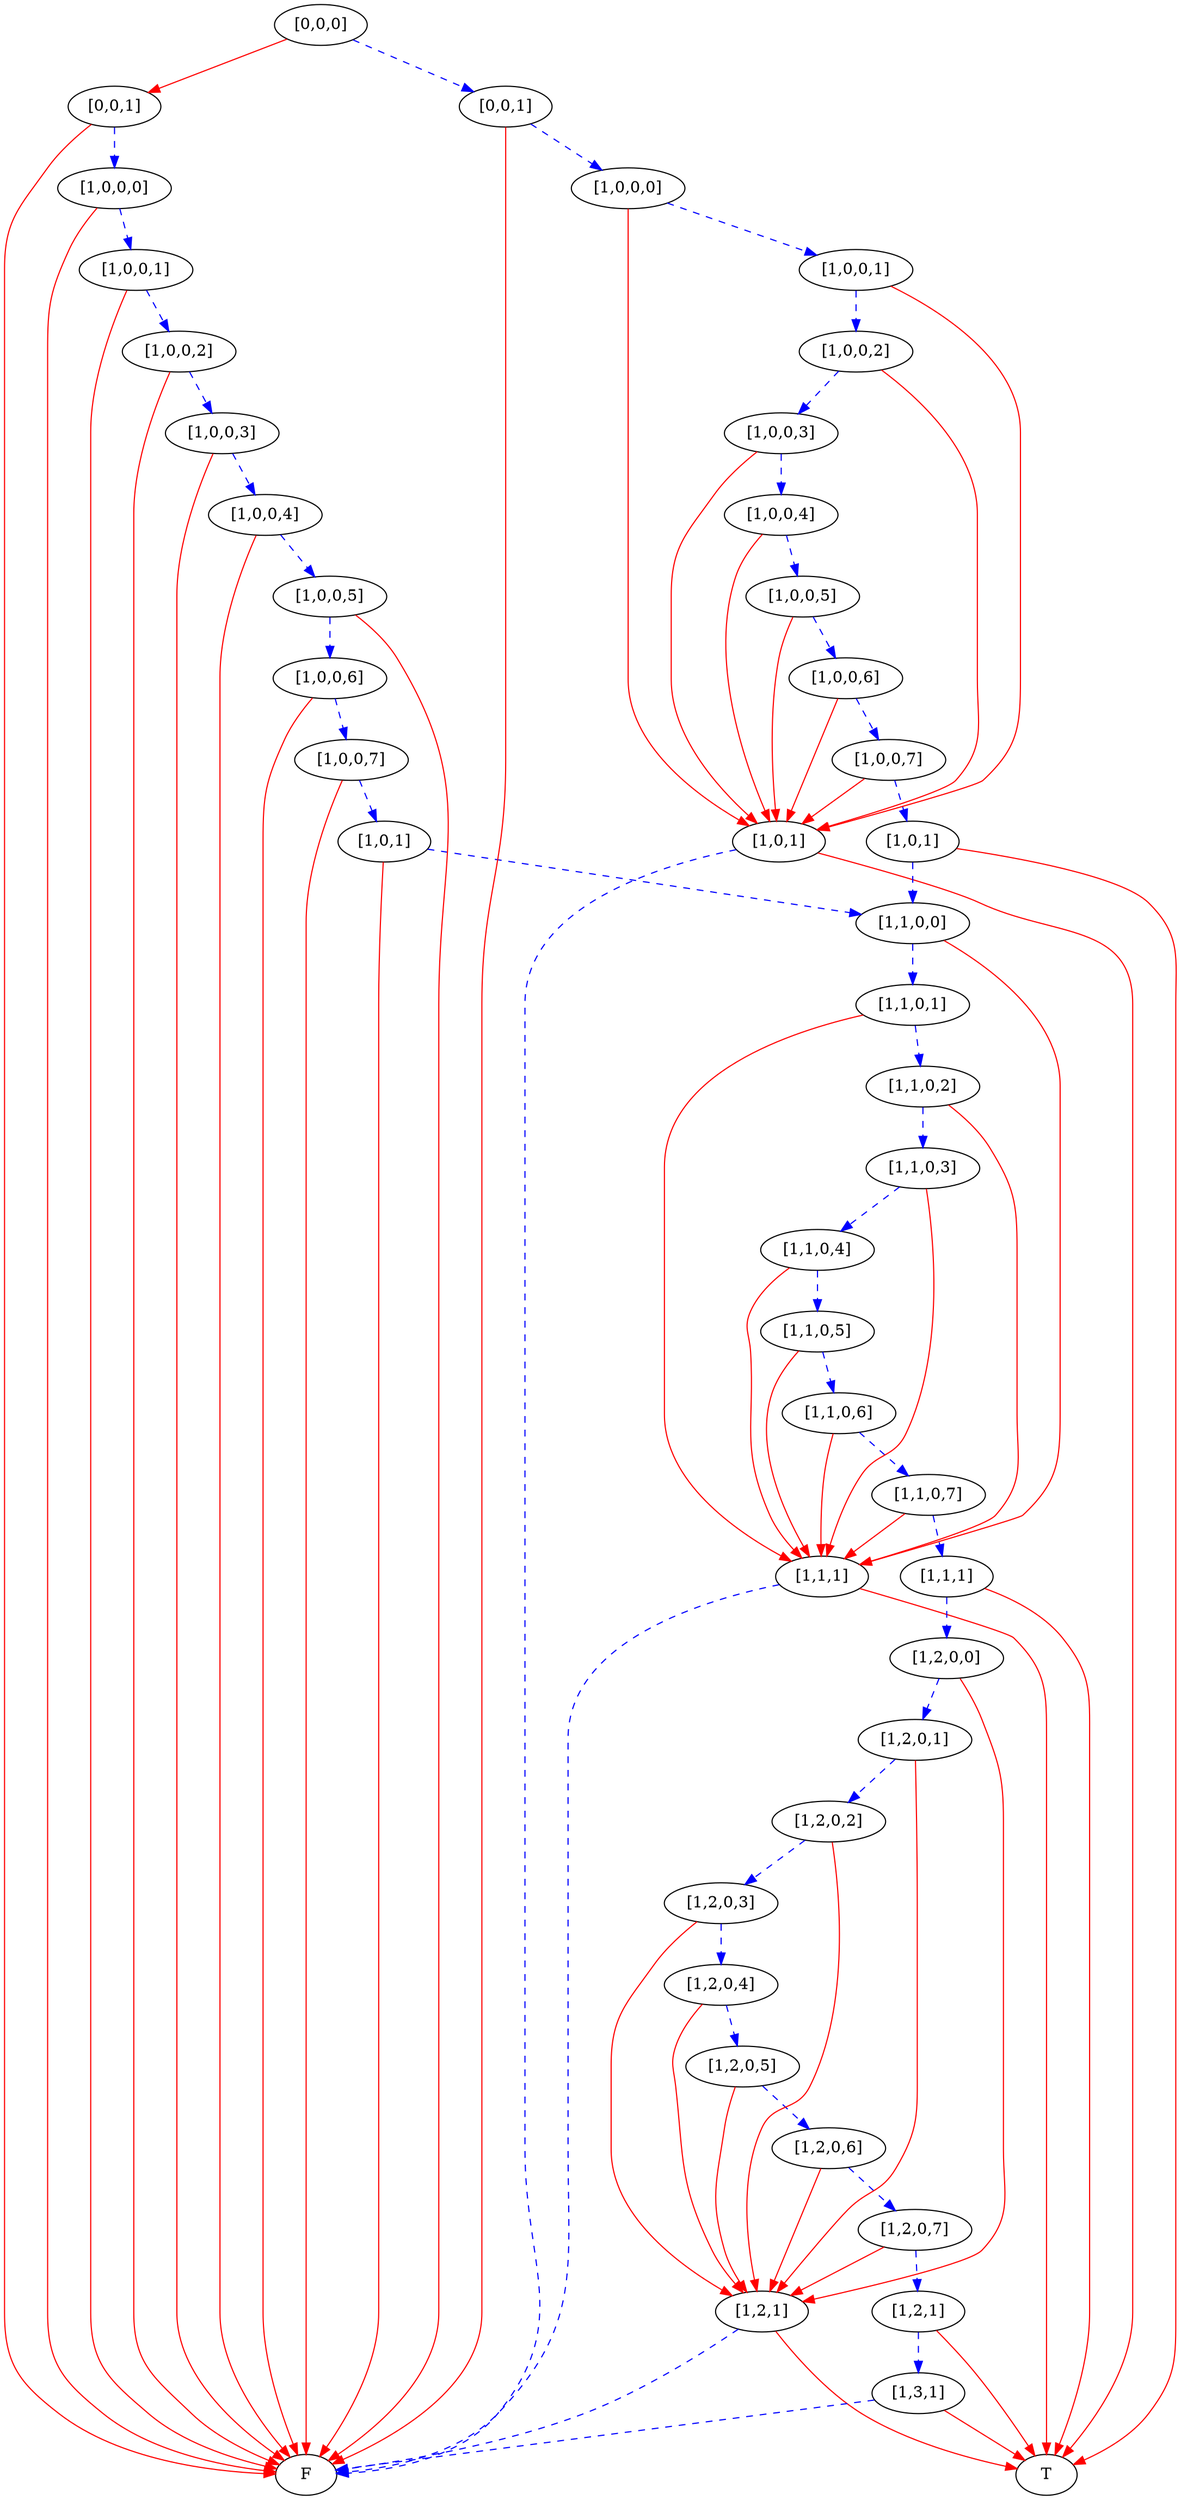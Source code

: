 digraph {
    1 [label=F];
    2 [label=T];
    3 [label="[1,1,1]"];
    4 [label="[1,2,1]"];
    5 [label="[1,3,1]"];
    6 [label="[1,2,1]"];
    7 [label="[1,2,0,7]"];
    8 [label="[1,2,0,6]"];
    9 [label="[1,2,0,5]"];
    10 [label="[1,2,0,4]"];
    11 [label="[1,2,0,3]"];
    12 [label="[1,2,0,2]"];
    13 [label="[1,2,0,1]"];
    14 [label="[1,2,0,0]"];
    15 [label="[1,1,1]"];
    16 [label="[1,1,0,7]"];
    17 [label="[1,1,0,6]"];
    18 [label="[1,1,0,5]"];
    19 [label="[1,1,0,4]"];
    20 [label="[1,1,0,3]"];
    21 [label="[1,1,0,2]"];
    22 [label="[1,1,0,1]"];
    23 [label="[1,1,0,0]"];
    24 [label="[1,0,1]"];
    25 [label="[1,0,0,7]"];
    26 [label="[1,0,0,6]"];
    27 [label="[1,0,0,5]"];
    28 [label="[1,0,0,4]"];
    29 [label="[1,0,0,3]"];
    30 [label="[1,0,0,2]"];
    31 [label="[1,0,0,1]"];
    32 [label="[1,0,0,0]"];
    33 [label="[0,0,1]"];
    34 [label="[1,0,1]"];
    35 [label="[1,0,1]"];
    36 [label="[1,0,0,7]"];
    37 [label="[1,0,0,6]"];
    38 [label="[1,0,0,5]"];
    39 [label="[1,0,0,4]"];
    40 [label="[1,0,0,3]"];
    41 [label="[1,0,0,2]"];
    42 [label="[1,0,0,1]"];
    43 [label="[1,0,0,0]"];
    44 [label="[0,0,1]"];
    45 [label="[0,0,0]"];
    3 -> 1 [style=dashed
           ,color=blue];
    3 -> 2 [color=red];
    4 -> 1 [style=dashed
           ,color=blue];
    4 -> 2 [color=red];
    5 -> 1 [style=dashed
           ,color=blue];
    5 -> 2 [color=red];
    6 -> 5 [style=dashed
           ,color=blue];
    6 -> 2 [color=red];
    7 -> 4 [color=red];
    7 -> 6 [style=dashed
           ,color=blue];
    8 -> 4 [color=red];
    8 -> 7 [style=dashed
           ,color=blue];
    9 -> 4 [color=red];
    9 -> 8 [style=dashed
           ,color=blue];
    10 -> 4 [color=red];
    10 -> 9 [style=dashed
            ,color=blue];
    11 -> 4 [color=red];
    11 -> 10 [style=dashed
             ,color=blue];
    12 -> 4 [color=red];
    12 -> 11 [style=dashed
             ,color=blue];
    13 -> 4 [color=red];
    13 -> 12 [style=dashed
             ,color=blue];
    14 -> 4 [color=red];
    14 -> 13 [style=dashed
             ,color=blue];
    15 -> 14 [style=dashed
             ,color=blue];
    15 -> 2 [color=red];
    16 -> 3 [color=red];
    16 -> 15 [style=dashed
             ,color=blue];
    17 -> 3 [color=red];
    17 -> 16 [style=dashed
             ,color=blue];
    18 -> 3 [color=red];
    18 -> 17 [style=dashed
             ,color=blue];
    19 -> 3 [color=red];
    19 -> 18 [style=dashed
             ,color=blue];
    20 -> 3 [color=red];
    20 -> 19 [style=dashed
             ,color=blue];
    21 -> 3 [color=red];
    21 -> 20 [style=dashed
             ,color=blue];
    22 -> 3 [color=red];
    22 -> 21 [style=dashed
             ,color=blue];
    23 -> 3 [color=red];
    23 -> 22 [style=dashed
             ,color=blue];
    24 -> 23 [style=dashed
             ,color=blue];
    24 -> 1 [color=red];
    25 -> 24 [style=dashed
             ,color=blue];
    25 -> 1 [color=red];
    26 -> 25 [style=dashed
             ,color=blue];
    26 -> 1 [color=red];
    27 -> 26 [style=dashed
             ,color=blue];
    27 -> 1 [color=red];
    28 -> 27 [style=dashed
             ,color=blue];
    28 -> 1 [color=red];
    29 -> 28 [style=dashed
             ,color=blue];
    29 -> 1 [color=red];
    30 -> 29 [style=dashed
             ,color=blue];
    30 -> 1 [color=red];
    31 -> 30 [style=dashed
             ,color=blue];
    31 -> 1 [color=red];
    32 -> 31 [style=dashed
             ,color=blue];
    32 -> 1 [color=red];
    33 -> 32 [style=dashed
             ,color=blue];
    33 -> 1 [color=red];
    34 -> 1 [style=dashed
            ,color=blue];
    34 -> 2 [color=red];
    35 -> 23 [style=dashed
             ,color=blue];
    35 -> 2 [color=red];
    36 -> 34 [color=red];
    36 -> 35 [style=dashed
             ,color=blue];
    37 -> 34 [color=red];
    37 -> 36 [style=dashed
             ,color=blue];
    38 -> 34 [color=red];
    38 -> 37 [style=dashed
             ,color=blue];
    39 -> 34 [color=red];
    39 -> 38 [style=dashed
             ,color=blue];
    40 -> 34 [color=red];
    40 -> 39 [style=dashed
             ,color=blue];
    41 -> 34 [color=red];
    41 -> 40 [style=dashed
             ,color=blue];
    42 -> 34 [color=red];
    42 -> 41 [style=dashed
             ,color=blue];
    43 -> 34 [color=red];
    43 -> 42 [style=dashed
             ,color=blue];
    44 -> 43 [style=dashed
             ,color=blue];
    44 -> 1 [color=red];
    45 -> 33 [color=red];
    45 -> 44 [style=dashed
             ,color=blue];
}